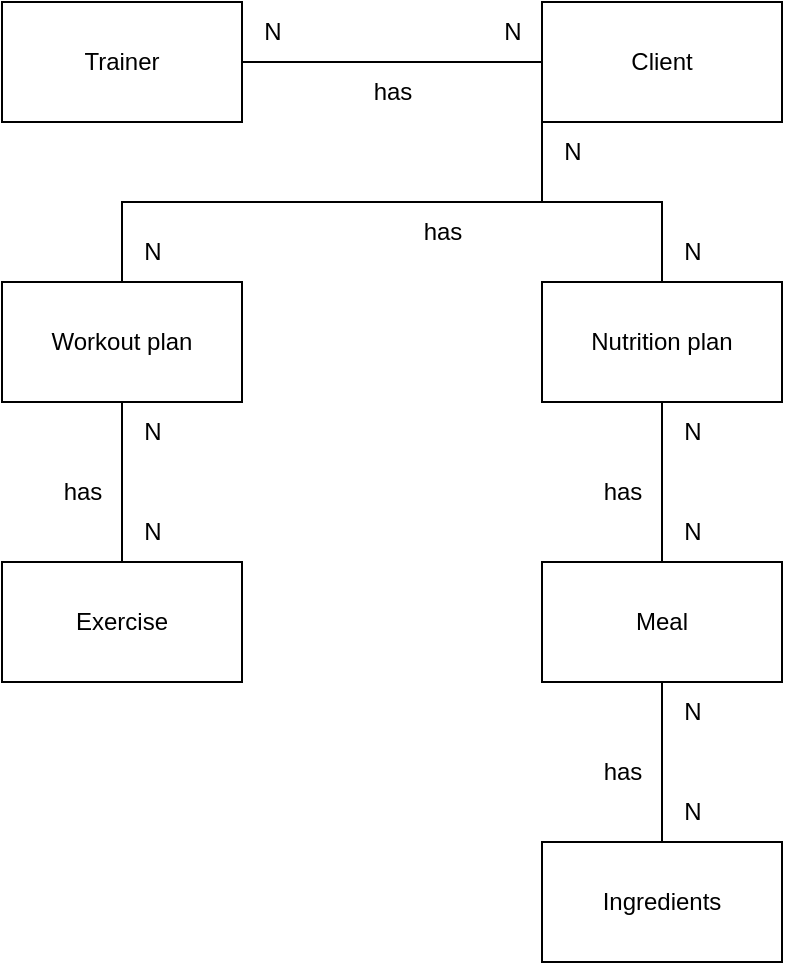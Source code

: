 <mxfile version="24.2.1" type="device">
  <diagram name="Page-1" id="v8wZd787VEjiD8IYJB1m">
    <mxGraphModel dx="1050" dy="557" grid="1" gridSize="10" guides="1" tooltips="1" connect="1" arrows="1" fold="1" page="1" pageScale="1" pageWidth="850" pageHeight="1100" math="0" shadow="0">
      <root>
        <mxCell id="0" />
        <mxCell id="1" parent="0" />
        <mxCell id="HevF72r_rZ3XvyL_7Sdl-1" value="Trainer" style="rounded=0;whiteSpace=wrap;html=1;" vertex="1" parent="1">
          <mxGeometry x="80" y="80" width="120" height="60" as="geometry" />
        </mxCell>
        <mxCell id="HevF72r_rZ3XvyL_7Sdl-22" style="rounded=0;orthogonalLoop=1;jettySize=auto;html=1;exitX=0;exitY=1;exitDx=0;exitDy=0;entryX=0.5;entryY=0;entryDx=0;entryDy=0;edgeStyle=orthogonalEdgeStyle;endArrow=none;endFill=0;" edge="1" parent="1" source="HevF72r_rZ3XvyL_7Sdl-2" target="HevF72r_rZ3XvyL_7Sdl-3">
          <mxGeometry relative="1" as="geometry" />
        </mxCell>
        <mxCell id="HevF72r_rZ3XvyL_7Sdl-23" style="edgeStyle=orthogonalEdgeStyle;rounded=0;orthogonalLoop=1;jettySize=auto;html=1;exitX=0;exitY=1;exitDx=0;exitDy=0;entryX=0.5;entryY=0;entryDx=0;entryDy=0;endArrow=none;endFill=0;" edge="1" parent="1" source="HevF72r_rZ3XvyL_7Sdl-2" target="HevF72r_rZ3XvyL_7Sdl-5">
          <mxGeometry relative="1" as="geometry" />
        </mxCell>
        <mxCell id="HevF72r_rZ3XvyL_7Sdl-2" value="Client" style="rounded=0;whiteSpace=wrap;html=1;" vertex="1" parent="1">
          <mxGeometry x="350" y="80" width="120" height="60" as="geometry" />
        </mxCell>
        <mxCell id="HevF72r_rZ3XvyL_7Sdl-8" style="edgeStyle=orthogonalEdgeStyle;rounded=0;orthogonalLoop=1;jettySize=auto;html=1;entryX=0.5;entryY=0;entryDx=0;entryDy=0;endArrow=none;endFill=0;" edge="1" parent="1" source="HevF72r_rZ3XvyL_7Sdl-3" target="HevF72r_rZ3XvyL_7Sdl-4">
          <mxGeometry relative="1" as="geometry" />
        </mxCell>
        <mxCell id="HevF72r_rZ3XvyL_7Sdl-3" value="Workout plan" style="rounded=0;whiteSpace=wrap;html=1;" vertex="1" parent="1">
          <mxGeometry x="80" y="220" width="120" height="60" as="geometry" />
        </mxCell>
        <mxCell id="HevF72r_rZ3XvyL_7Sdl-4" value="Exercise" style="rounded=0;whiteSpace=wrap;html=1;" vertex="1" parent="1">
          <mxGeometry x="80" y="360" width="120" height="60" as="geometry" />
        </mxCell>
        <mxCell id="HevF72r_rZ3XvyL_7Sdl-7" style="edgeStyle=orthogonalEdgeStyle;rounded=0;orthogonalLoop=1;jettySize=auto;html=1;entryX=0.5;entryY=0;entryDx=0;entryDy=0;endArrow=none;endFill=0;" edge="1" parent="1" source="HevF72r_rZ3XvyL_7Sdl-5" target="HevF72r_rZ3XvyL_7Sdl-6">
          <mxGeometry relative="1" as="geometry" />
        </mxCell>
        <mxCell id="HevF72r_rZ3XvyL_7Sdl-5" value="Nutrition plan" style="rounded=0;whiteSpace=wrap;html=1;" vertex="1" parent="1">
          <mxGeometry x="350" y="220" width="120" height="60" as="geometry" />
        </mxCell>
        <mxCell id="HevF72r_rZ3XvyL_7Sdl-35" style="edgeStyle=orthogonalEdgeStyle;rounded=0;orthogonalLoop=1;jettySize=auto;html=1;entryX=0.5;entryY=0;entryDx=0;entryDy=0;endArrow=none;endFill=0;" edge="1" parent="1" source="HevF72r_rZ3XvyL_7Sdl-6" target="HevF72r_rZ3XvyL_7Sdl-31">
          <mxGeometry relative="1" as="geometry" />
        </mxCell>
        <mxCell id="HevF72r_rZ3XvyL_7Sdl-6" value="Meal" style="rounded=0;whiteSpace=wrap;html=1;" vertex="1" parent="1">
          <mxGeometry x="350" y="360" width="120" height="60" as="geometry" />
        </mxCell>
        <mxCell id="HevF72r_rZ3XvyL_7Sdl-11" value="" style="endArrow=none;html=1;rounded=0;entryX=0;entryY=0.5;entryDx=0;entryDy=0;exitX=1;exitY=0.5;exitDx=0;exitDy=0;" edge="1" parent="1" source="HevF72r_rZ3XvyL_7Sdl-1" target="HevF72r_rZ3XvyL_7Sdl-2">
          <mxGeometry width="50" height="50" relative="1" as="geometry">
            <mxPoint x="400" y="320" as="sourcePoint" />
            <mxPoint x="450" y="270" as="targetPoint" />
            <Array as="points">
              <mxPoint x="270" y="110" />
            </Array>
          </mxGeometry>
        </mxCell>
        <mxCell id="HevF72r_rZ3XvyL_7Sdl-12" value="has" style="text;html=1;align=center;verticalAlign=middle;resizable=0;points=[];autosize=1;strokeColor=none;fillColor=none;" vertex="1" parent="1">
          <mxGeometry x="255" y="110" width="40" height="30" as="geometry" />
        </mxCell>
        <mxCell id="HevF72r_rZ3XvyL_7Sdl-13" value="N" style="text;html=1;align=center;verticalAlign=middle;resizable=0;points=[];autosize=1;strokeColor=none;fillColor=none;" vertex="1" parent="1">
          <mxGeometry x="200" y="80" width="30" height="30" as="geometry" />
        </mxCell>
        <mxCell id="HevF72r_rZ3XvyL_7Sdl-14" value="N" style="text;html=1;align=center;verticalAlign=middle;resizable=0;points=[];autosize=1;strokeColor=none;fillColor=none;" vertex="1" parent="1">
          <mxGeometry x="320" y="80" width="30" height="30" as="geometry" />
        </mxCell>
        <mxCell id="HevF72r_rZ3XvyL_7Sdl-16" value="N" style="text;html=1;align=center;verticalAlign=middle;resizable=0;points=[];autosize=1;strokeColor=none;fillColor=none;" vertex="1" parent="1">
          <mxGeometry x="410" y="190" width="30" height="30" as="geometry" />
        </mxCell>
        <mxCell id="HevF72r_rZ3XvyL_7Sdl-17" value="N" style="text;html=1;align=center;verticalAlign=middle;resizable=0;points=[];autosize=1;strokeColor=none;fillColor=none;" vertex="1" parent="1">
          <mxGeometry x="410" y="330" width="30" height="30" as="geometry" />
        </mxCell>
        <mxCell id="HevF72r_rZ3XvyL_7Sdl-18" value="N" style="text;html=1;align=center;verticalAlign=middle;resizable=0;points=[];autosize=1;strokeColor=none;fillColor=none;" vertex="1" parent="1">
          <mxGeometry x="410" y="280" width="30" height="30" as="geometry" />
        </mxCell>
        <mxCell id="HevF72r_rZ3XvyL_7Sdl-19" value="N" style="text;html=1;align=center;verticalAlign=middle;resizable=0;points=[];autosize=1;strokeColor=none;fillColor=none;" vertex="1" parent="1">
          <mxGeometry x="140" y="190" width="30" height="30" as="geometry" />
        </mxCell>
        <mxCell id="HevF72r_rZ3XvyL_7Sdl-24" value="N" style="text;html=1;align=center;verticalAlign=middle;resizable=0;points=[];autosize=1;strokeColor=none;fillColor=none;" vertex="1" parent="1">
          <mxGeometry x="350" y="140" width="30" height="30" as="geometry" />
        </mxCell>
        <mxCell id="HevF72r_rZ3XvyL_7Sdl-25" value="N" style="text;html=1;align=center;verticalAlign=middle;resizable=0;points=[];autosize=1;strokeColor=none;fillColor=none;" vertex="1" parent="1">
          <mxGeometry x="140" y="330" width="30" height="30" as="geometry" />
        </mxCell>
        <mxCell id="HevF72r_rZ3XvyL_7Sdl-26" value="N" style="text;html=1;align=center;verticalAlign=middle;resizable=0;points=[];autosize=1;strokeColor=none;fillColor=none;" vertex="1" parent="1">
          <mxGeometry x="140" y="280" width="30" height="30" as="geometry" />
        </mxCell>
        <mxCell id="HevF72r_rZ3XvyL_7Sdl-27" value="has" style="text;html=1;align=center;verticalAlign=middle;resizable=0;points=[];autosize=1;strokeColor=none;fillColor=none;" vertex="1" parent="1">
          <mxGeometry x="280" y="180" width="40" height="30" as="geometry" />
        </mxCell>
        <mxCell id="HevF72r_rZ3XvyL_7Sdl-28" value="has" style="text;html=1;align=center;verticalAlign=middle;resizable=0;points=[];autosize=1;strokeColor=none;fillColor=none;" vertex="1" parent="1">
          <mxGeometry x="100" y="310" width="40" height="30" as="geometry" />
        </mxCell>
        <mxCell id="HevF72r_rZ3XvyL_7Sdl-29" value="has" style="text;html=1;align=center;verticalAlign=middle;resizable=0;points=[];autosize=1;strokeColor=none;fillColor=none;" vertex="1" parent="1">
          <mxGeometry x="370" y="310" width="40" height="30" as="geometry" />
        </mxCell>
        <mxCell id="HevF72r_rZ3XvyL_7Sdl-31" value="Ingredients" style="rounded=0;whiteSpace=wrap;html=1;" vertex="1" parent="1">
          <mxGeometry x="350" y="500" width="120" height="60" as="geometry" />
        </mxCell>
        <mxCell id="HevF72r_rZ3XvyL_7Sdl-32" value="N" style="text;html=1;align=center;verticalAlign=middle;resizable=0;points=[];autosize=1;strokeColor=none;fillColor=none;" vertex="1" parent="1">
          <mxGeometry x="410" y="470" width="30" height="30" as="geometry" />
        </mxCell>
        <mxCell id="HevF72r_rZ3XvyL_7Sdl-33" value="N" style="text;html=1;align=center;verticalAlign=middle;resizable=0;points=[];autosize=1;strokeColor=none;fillColor=none;" vertex="1" parent="1">
          <mxGeometry x="410" y="420" width="30" height="30" as="geometry" />
        </mxCell>
        <mxCell id="HevF72r_rZ3XvyL_7Sdl-36" value="has" style="text;html=1;align=center;verticalAlign=middle;resizable=0;points=[];autosize=1;strokeColor=none;fillColor=none;" vertex="1" parent="1">
          <mxGeometry x="370" y="450" width="40" height="30" as="geometry" />
        </mxCell>
      </root>
    </mxGraphModel>
  </diagram>
</mxfile>
